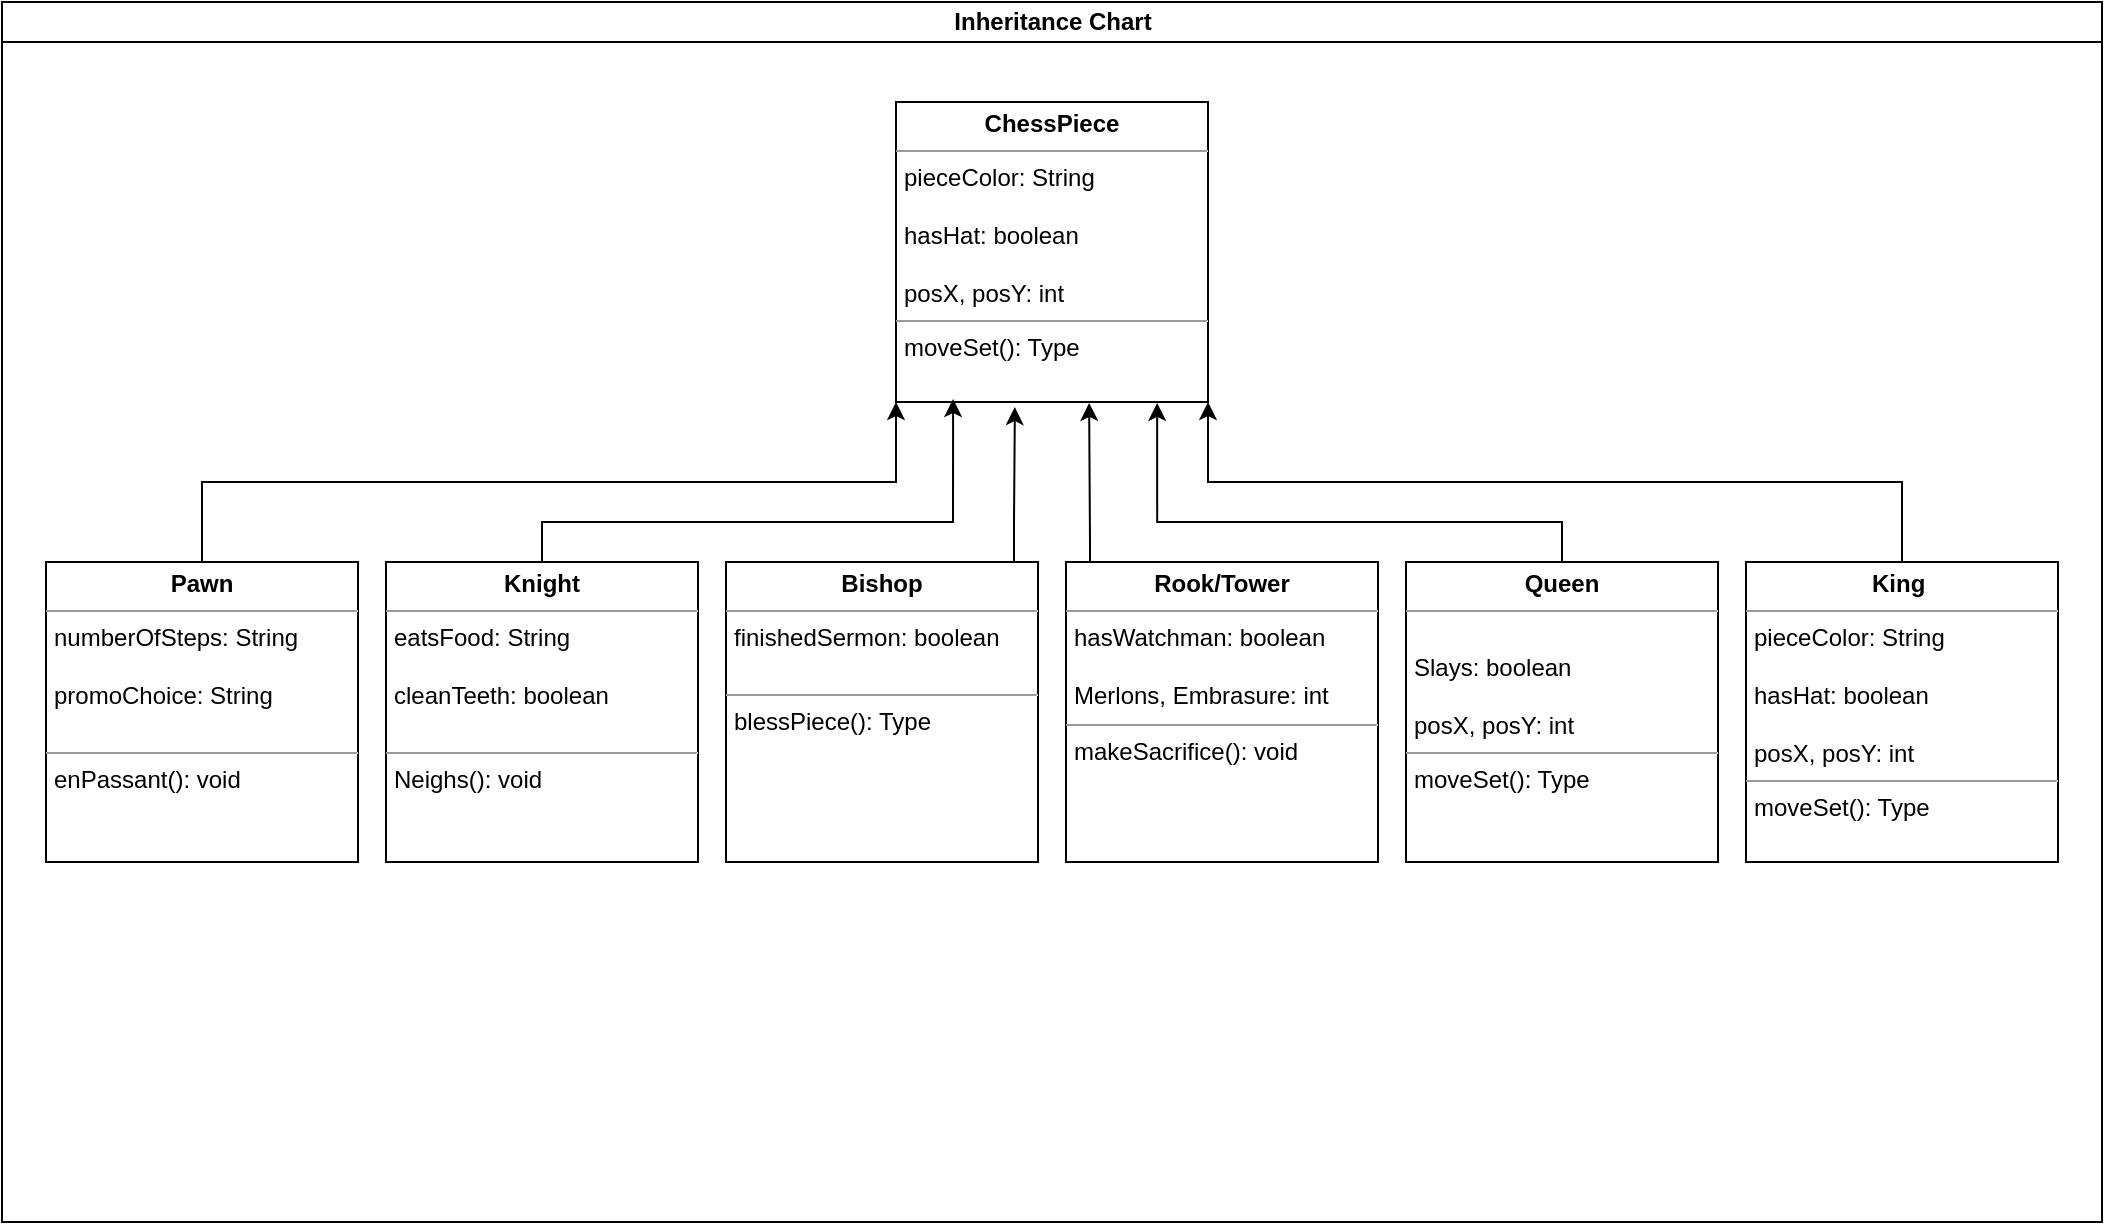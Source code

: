<mxfile version="22.0.8" type="github">
  <diagram id="prtHgNgQTEPvFCAcTncT" name="Page-1">
    <mxGraphModel dx="1154" dy="680" grid="1" gridSize="10" guides="1" tooltips="1" connect="1" arrows="1" fold="1" page="1" pageScale="1" pageWidth="1169" pageHeight="827" math="0" shadow="0">
      <root>
        <mxCell id="0" />
        <mxCell id="1" parent="0" />
        <mxCell id="dNxyNK7c78bLwvsdeMH5-11" value="Inheritance Chart" style="swimlane;html=1;startSize=20;horizontal=1;containerType=tree;glass=0;" parent="1" vertex="1">
          <mxGeometry x="60" y="80" width="1050" height="610" as="geometry" />
        </mxCell>
        <mxCell id="kZubjUe0zBS-TIA9BL70-2" value="&lt;p style=&quot;margin:0px;margin-top:4px;text-align:center;&quot;&gt;&lt;b&gt;ChessPiece&lt;/b&gt;&lt;/p&gt;&lt;hr size=&quot;1&quot;&gt;&lt;p style=&quot;margin:0px;margin-left:4px;&quot;&gt;&lt;span style=&quot;background-color: initial;&quot;&gt;pieceColor: String&lt;/span&gt;&lt;br&gt;&lt;/p&gt;&lt;p style=&quot;margin:0px;margin-left:4px;&quot;&gt;&lt;br&gt;&lt;/p&gt;&lt;p style=&quot;margin:0px;margin-left:4px;&quot;&gt;hasHat: boolean&lt;/p&gt;&lt;p style=&quot;margin:0px;margin-left:4px;&quot;&gt;&lt;br&gt;&lt;/p&gt;&lt;p style=&quot;margin:0px;margin-left:4px;&quot;&gt;posX, posY: int&lt;/p&gt;&lt;hr size=&quot;1&quot;&gt;&lt;p style=&quot;margin:0px;margin-left:4px;&quot;&gt;moveSet(): Type&lt;/p&gt;" style="verticalAlign=top;align=left;overflow=fill;fontSize=12;fontFamily=Helvetica;html=1;whiteSpace=wrap;" vertex="1" parent="dNxyNK7c78bLwvsdeMH5-11">
          <mxGeometry x="447" y="50" width="156" height="150" as="geometry" />
        </mxCell>
        <mxCell id="kZubjUe0zBS-TIA9BL70-9" style="edgeStyle=orthogonalEdgeStyle;rounded=0;orthogonalLoop=1;jettySize=auto;html=1;entryX=0;entryY=1;entryDx=0;entryDy=0;" edge="1" parent="dNxyNK7c78bLwvsdeMH5-11" source="kZubjUe0zBS-TIA9BL70-3" target="kZubjUe0zBS-TIA9BL70-2">
          <mxGeometry relative="1" as="geometry">
            <Array as="points">
              <mxPoint x="100" y="240" />
              <mxPoint x="447" y="240" />
            </Array>
          </mxGeometry>
        </mxCell>
        <mxCell id="kZubjUe0zBS-TIA9BL70-3" value="&lt;p style=&quot;margin:0px;margin-top:4px;text-align:center;&quot;&gt;&lt;b&gt;Pawn&lt;/b&gt;&lt;/p&gt;&lt;hr size=&quot;1&quot;&gt;&lt;p style=&quot;margin:0px;margin-left:4px;&quot;&gt;&lt;span style=&quot;background-color: initial;&quot;&gt;numberOfSteps: String&lt;/span&gt;&lt;br&gt;&lt;/p&gt;&lt;p style=&quot;margin:0px;margin-left:4px;&quot;&gt;&lt;br&gt;&lt;/p&gt;&lt;p style=&quot;margin:0px;margin-left:4px;&quot;&gt;promoChoice: String&lt;/p&gt;&lt;p style=&quot;margin:0px;margin-left:4px;&quot;&gt;&lt;br&gt;&lt;/p&gt;&lt;hr size=&quot;1&quot;&gt;&lt;p style=&quot;margin:0px;margin-left:4px;&quot;&gt;enPassant(): void&lt;/p&gt;" style="verticalAlign=top;align=left;overflow=fill;fontSize=12;fontFamily=Helvetica;html=1;whiteSpace=wrap;" vertex="1" parent="dNxyNK7c78bLwvsdeMH5-11">
          <mxGeometry x="22" y="280" width="156" height="150" as="geometry" />
        </mxCell>
        <mxCell id="kZubjUe0zBS-TIA9BL70-4" value="&lt;p style=&quot;margin:0px;margin-top:4px;text-align:center;&quot;&gt;&lt;b&gt;Knight&lt;/b&gt;&lt;/p&gt;&lt;hr size=&quot;1&quot;&gt;&lt;p style=&quot;margin:0px;margin-left:4px;&quot;&gt;&lt;span style=&quot;background-color: initial;&quot;&gt;eatsFood: String&lt;/span&gt;&lt;br&gt;&lt;/p&gt;&lt;p style=&quot;margin:0px;margin-left:4px;&quot;&gt;&lt;br&gt;&lt;/p&gt;&lt;p style=&quot;margin:0px;margin-left:4px;&quot;&gt;cleanTeeth: boolean&lt;br&gt;&lt;/p&gt;&lt;p style=&quot;margin:0px;margin-left:4px;&quot;&gt;&lt;br&gt;&lt;/p&gt;&lt;hr size=&quot;1&quot;&gt;&lt;p style=&quot;margin:0px;margin-left:4px;&quot;&gt;Neighs(): void&lt;/p&gt;" style="verticalAlign=top;align=left;overflow=fill;fontSize=12;fontFamily=Helvetica;html=1;whiteSpace=wrap;" vertex="1" parent="dNxyNK7c78bLwvsdeMH5-11">
          <mxGeometry x="192" y="280" width="156" height="150" as="geometry" />
        </mxCell>
        <mxCell id="kZubjUe0zBS-TIA9BL70-5" value="&lt;p style=&quot;margin:0px;margin-top:4px;text-align:center;&quot;&gt;&lt;b&gt;Bishop&lt;/b&gt;&lt;/p&gt;&lt;hr size=&quot;1&quot;&gt;&lt;p style=&quot;margin:0px;margin-left:4px;&quot;&gt;&lt;span style=&quot;background-color: initial;&quot;&gt;finishedSermon: boolean&lt;/span&gt;&lt;br&gt;&lt;/p&gt;&lt;p style=&quot;margin:0px;margin-left:4px;&quot;&gt;&lt;br&gt;&lt;/p&gt;&lt;hr size=&quot;1&quot;&gt;&lt;p style=&quot;margin:0px;margin-left:4px;&quot;&gt;blessPiece(): Type&lt;/p&gt;" style="verticalAlign=top;align=left;overflow=fill;fontSize=12;fontFamily=Helvetica;html=1;whiteSpace=wrap;" vertex="1" parent="dNxyNK7c78bLwvsdeMH5-11">
          <mxGeometry x="362" y="280" width="156" height="150" as="geometry" />
        </mxCell>
        <mxCell id="kZubjUe0zBS-TIA9BL70-6" value="&lt;p style=&quot;margin:0px;margin-top:4px;text-align:center;&quot;&gt;&lt;b&gt;Rook/Tower&lt;/b&gt;&lt;/p&gt;&lt;hr size=&quot;1&quot;&gt;&lt;p style=&quot;margin:0px;margin-left:4px;&quot;&gt;&lt;span style=&quot;background-color: initial;&quot;&gt;hasWatchman: boolean&lt;/span&gt;&lt;br&gt;&lt;/p&gt;&lt;p style=&quot;margin:0px;margin-left:4px;&quot;&gt;&lt;br&gt;&lt;/p&gt;&lt;p style=&quot;margin:0px;margin-left:4px;&quot;&gt;Merlons, Embrasure: int&lt;/p&gt;&lt;hr size=&quot;1&quot;&gt;&lt;p style=&quot;margin:0px;margin-left:4px;&quot;&gt;makeSacrifice(): void&lt;/p&gt;" style="verticalAlign=top;align=left;overflow=fill;fontSize=12;fontFamily=Helvetica;html=1;whiteSpace=wrap;" vertex="1" parent="dNxyNK7c78bLwvsdeMH5-11">
          <mxGeometry x="532" y="280" width="156" height="150" as="geometry" />
        </mxCell>
        <mxCell id="kZubjUe0zBS-TIA9BL70-7" value="&lt;p style=&quot;margin:0px;margin-top:4px;text-align:center;&quot;&gt;&lt;b&gt;Queen&lt;/b&gt;&lt;/p&gt;&lt;hr size=&quot;1&quot;&gt;&lt;p style=&quot;margin:0px;margin-left:4px;&quot;&gt;&lt;br&gt;&lt;/p&gt;&lt;p style=&quot;margin:0px;margin-left:4px;&quot;&gt;Slays: boolean&lt;/p&gt;&lt;p style=&quot;margin:0px;margin-left:4px;&quot;&gt;&lt;br&gt;&lt;/p&gt;&lt;p style=&quot;margin:0px;margin-left:4px;&quot;&gt;posX, posY: int&lt;/p&gt;&lt;hr size=&quot;1&quot;&gt;&lt;p style=&quot;margin:0px;margin-left:4px;&quot;&gt;moveSet(): Type&lt;/p&gt;" style="verticalAlign=top;align=left;overflow=fill;fontSize=12;fontFamily=Helvetica;html=1;whiteSpace=wrap;" vertex="1" parent="dNxyNK7c78bLwvsdeMH5-11">
          <mxGeometry x="702" y="280" width="156" height="150" as="geometry" />
        </mxCell>
        <mxCell id="kZubjUe0zBS-TIA9BL70-14" style="edgeStyle=orthogonalEdgeStyle;rounded=0;orthogonalLoop=1;jettySize=auto;html=1;entryX=1;entryY=1;entryDx=0;entryDy=0;" edge="1" parent="dNxyNK7c78bLwvsdeMH5-11" source="kZubjUe0zBS-TIA9BL70-8" target="kZubjUe0zBS-TIA9BL70-2">
          <mxGeometry relative="1" as="geometry">
            <Array as="points">
              <mxPoint x="950" y="240" />
              <mxPoint x="603" y="240" />
            </Array>
          </mxGeometry>
        </mxCell>
        <mxCell id="kZubjUe0zBS-TIA9BL70-8" value="&lt;p style=&quot;margin:0px;margin-top:4px;text-align:center;&quot;&gt;&lt;b&gt;King&amp;nbsp;&lt;/b&gt;&lt;/p&gt;&lt;hr size=&quot;1&quot;&gt;&lt;p style=&quot;margin:0px;margin-left:4px;&quot;&gt;&lt;span style=&quot;background-color: initial;&quot;&gt;pieceColor: String&lt;/span&gt;&lt;br&gt;&lt;/p&gt;&lt;p style=&quot;margin:0px;margin-left:4px;&quot;&gt;&lt;br&gt;&lt;/p&gt;&lt;p style=&quot;margin:0px;margin-left:4px;&quot;&gt;hasHat: boolean&lt;/p&gt;&lt;p style=&quot;margin:0px;margin-left:4px;&quot;&gt;&lt;br&gt;&lt;/p&gt;&lt;p style=&quot;margin:0px;margin-left:4px;&quot;&gt;posX, posY: int&lt;/p&gt;&lt;hr size=&quot;1&quot;&gt;&lt;p style=&quot;margin:0px;margin-left:4px;&quot;&gt;moveSet(): Type&lt;/p&gt;" style="verticalAlign=top;align=left;overflow=fill;fontSize=12;fontFamily=Helvetica;html=1;whiteSpace=wrap;" vertex="1" parent="dNxyNK7c78bLwvsdeMH5-11">
          <mxGeometry x="872" y="280" width="156" height="150" as="geometry" />
        </mxCell>
        <mxCell id="kZubjUe0zBS-TIA9BL70-10" style="edgeStyle=orthogonalEdgeStyle;rounded=0;orthogonalLoop=1;jettySize=auto;html=1;entryX=0.183;entryY=0.99;entryDx=0;entryDy=0;entryPerimeter=0;" edge="1" parent="dNxyNK7c78bLwvsdeMH5-11" source="kZubjUe0zBS-TIA9BL70-4" target="kZubjUe0zBS-TIA9BL70-2">
          <mxGeometry relative="1" as="geometry">
            <Array as="points">
              <mxPoint x="270" y="260" />
              <mxPoint x="476" y="260" />
            </Array>
          </mxGeometry>
        </mxCell>
        <mxCell id="kZubjUe0zBS-TIA9BL70-11" style="edgeStyle=orthogonalEdgeStyle;rounded=0;orthogonalLoop=1;jettySize=auto;html=1;entryX=0.381;entryY=1.017;entryDx=0;entryDy=0;entryPerimeter=0;" edge="1" parent="dNxyNK7c78bLwvsdeMH5-11" source="kZubjUe0zBS-TIA9BL70-5" target="kZubjUe0zBS-TIA9BL70-2">
          <mxGeometry relative="1" as="geometry">
            <Array as="points">
              <mxPoint x="506" y="260" />
              <mxPoint x="506" y="260" />
            </Array>
          </mxGeometry>
        </mxCell>
        <mxCell id="kZubjUe0zBS-TIA9BL70-12" style="edgeStyle=orthogonalEdgeStyle;rounded=0;orthogonalLoop=1;jettySize=auto;html=1;entryX=0.619;entryY=1.003;entryDx=0;entryDy=0;entryPerimeter=0;" edge="1" parent="dNxyNK7c78bLwvsdeMH5-11" source="kZubjUe0zBS-TIA9BL70-6" target="kZubjUe0zBS-TIA9BL70-2">
          <mxGeometry relative="1" as="geometry">
            <Array as="points">
              <mxPoint x="544" y="270" />
              <mxPoint x="544" y="270" />
            </Array>
          </mxGeometry>
        </mxCell>
        <mxCell id="kZubjUe0zBS-TIA9BL70-13" style="edgeStyle=orthogonalEdgeStyle;rounded=0;orthogonalLoop=1;jettySize=auto;html=1;entryX=0.837;entryY=1.003;entryDx=0;entryDy=0;entryPerimeter=0;" edge="1" parent="dNxyNK7c78bLwvsdeMH5-11" source="kZubjUe0zBS-TIA9BL70-7" target="kZubjUe0zBS-TIA9BL70-2">
          <mxGeometry relative="1" as="geometry">
            <Array as="points">
              <mxPoint x="780" y="260" />
              <mxPoint x="578" y="260" />
            </Array>
          </mxGeometry>
        </mxCell>
      </root>
    </mxGraphModel>
  </diagram>
</mxfile>
